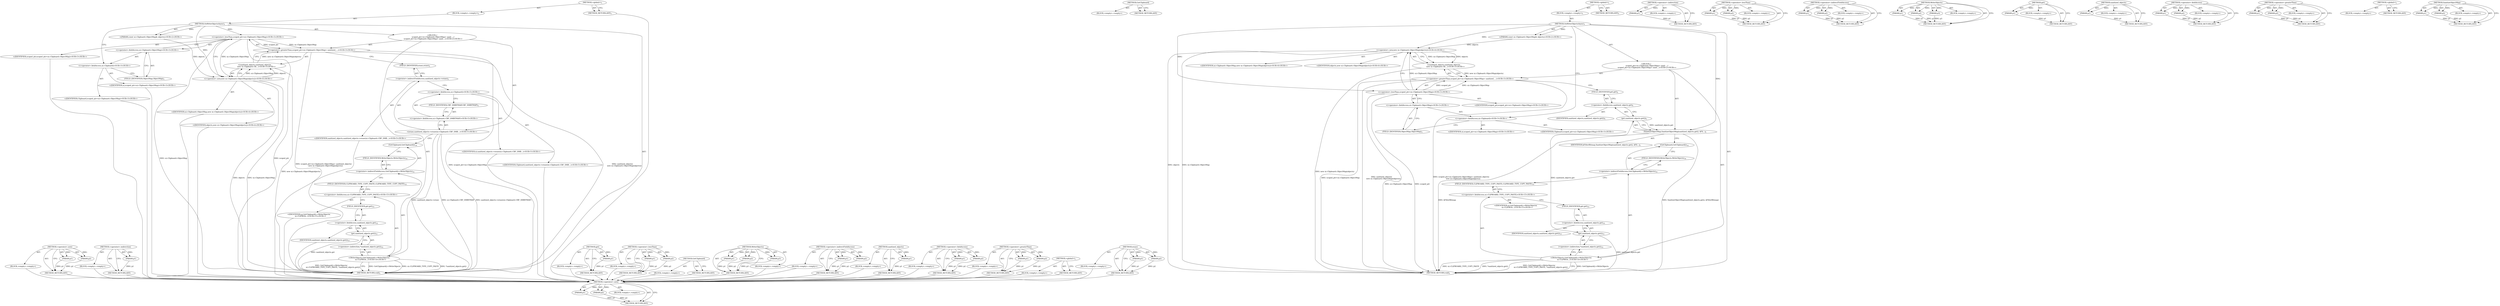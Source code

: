 digraph "SanitizeObjectMap" {
vulnerable_82 [label=<(METHOD,&lt;operator&gt;.new)>];
vulnerable_83 [label=<(PARAM,p1)>];
vulnerable_84 [label=<(PARAM,p2)>];
vulnerable_85 [label=<(BLOCK,&lt;empty&gt;,&lt;empty&gt;)>];
vulnerable_86 [label=<(METHOD_RETURN,ANY)>];
vulnerable_106 [label=<(METHOD,&lt;operator&gt;.indirection)>];
vulnerable_107 [label=<(PARAM,p1)>];
vulnerable_108 [label=<(BLOCK,&lt;empty&gt;,&lt;empty&gt;)>];
vulnerable_109 [label=<(METHOD_RETURN,ANY)>];
vulnerable_6 [label=<(METHOD,&lt;global&gt;)<SUB>1</SUB>>];
vulnerable_7 [label=<(BLOCK,&lt;empty&gt;,&lt;empty&gt;)<SUB>1</SUB>>];
vulnerable_8 [label=<(METHOD,OnWriteObjectsAsync)<SUB>1</SUB>>];
vulnerable_9 [label="<(PARAM,const ui::Clipboard::ObjectMap&amp; objects)<SUB>2</SUB>>"];
vulnerable_10 [label="<(BLOCK,{
   scoped_ptr&lt;ui::Clipboard::ObjectMap&gt; sanit...,{
   scoped_ptr&lt;ui::Clipboard::ObjectMap&gt; sanit...)<SUB>2</SUB>>"];
vulnerable_11 [label="<(&lt;operator&gt;.greaterThan,scoped_ptr&lt;ui::Clipboard::ObjectMap&gt; sanitized_...)<SUB>3</SUB>>"];
vulnerable_12 [label="<(&lt;operator&gt;.lessThan,scoped_ptr&lt;ui::Clipboard::ObjectMap)<SUB>3</SUB>>"];
vulnerable_13 [label="<(IDENTIFIER,scoped_ptr,scoped_ptr&lt;ui::Clipboard::ObjectMap)<SUB>3</SUB>>"];
vulnerable_14 [label="<(&lt;operator&gt;.fieldAccess,ui::Clipboard::ObjectMap)<SUB>3</SUB>>"];
vulnerable_15 [label="<(&lt;operator&gt;.fieldAccess,ui::Clipboard)<SUB>3</SUB>>"];
vulnerable_16 [label="<(IDENTIFIER,ui,scoped_ptr&lt;ui::Clipboard::ObjectMap)<SUB>3</SUB>>"];
vulnerable_17 [label="<(IDENTIFIER,Clipboard,scoped_ptr&lt;ui::Clipboard::ObjectMap)<SUB>3</SUB>>"];
vulnerable_18 [label=<(FIELD_IDENTIFIER,ObjectMap,ObjectMap)<SUB>3</SUB>>];
vulnerable_19 [label="<(sanitized_objects,sanitized_objects(
       new ui::Clipboard::Ob...)<SUB>3</SUB>>"];
vulnerable_20 [label="<(&lt;operator&gt;.new,new ui::Clipboard::ObjectMap(objects))<SUB>4</SUB>>"];
vulnerable_21 [label="<(IDENTIFIER,ui::Clipboard::ObjectMap,new ui::Clipboard::ObjectMap(objects))<SUB>4</SUB>>"];
vulnerable_22 [label="<(IDENTIFIER,objects,new ui::Clipboard::ObjectMap(objects))<SUB>4</SUB>>"];
vulnerable_23 [label="<(erase,sanitized_objects-&gt;erase(ui::Clipboard::CBF_SMB...)<SUB>5</SUB>>"];
vulnerable_24 [label=<(&lt;operator&gt;.indirectFieldAccess,sanitized_objects-&gt;erase)<SUB>5</SUB>>];
vulnerable_25 [label="<(IDENTIFIER,sanitized_objects,sanitized_objects-&gt;erase(ui::Clipboard::CBF_SMB...)<SUB>5</SUB>>"];
vulnerable_26 [label=<(FIELD_IDENTIFIER,erase,erase)<SUB>5</SUB>>];
vulnerable_27 [label="<(&lt;operator&gt;.fieldAccess,ui::Clipboard::CBF_SMBITMAP)<SUB>5</SUB>>"];
vulnerable_28 [label="<(&lt;operator&gt;.fieldAccess,ui::Clipboard)<SUB>5</SUB>>"];
vulnerable_29 [label="<(IDENTIFIER,ui,sanitized_objects-&gt;erase(ui::Clipboard::CBF_SMB...)<SUB>5</SUB>>"];
vulnerable_30 [label="<(IDENTIFIER,Clipboard,sanitized_objects-&gt;erase(ui::Clipboard::CBF_SMB...)<SUB>5</SUB>>"];
vulnerable_31 [label=<(FIELD_IDENTIFIER,CBF_SMBITMAP,CBF_SMBITMAP)<SUB>5</SUB>>];
vulnerable_32 [label="<(WriteObjects,GetClipboard()-&gt;WriteObjects(
      ui::CLIPBOA...)<SUB>14</SUB>>"];
vulnerable_33 [label=<(&lt;operator&gt;.indirectFieldAccess,GetClipboard()-&gt;WriteObjects)<SUB>14</SUB>>];
vulnerable_34 [label=<(GetClipboard,GetClipboard())<SUB>14</SUB>>];
vulnerable_35 [label=<(FIELD_IDENTIFIER,WriteObjects,WriteObjects)<SUB>14</SUB>>];
vulnerable_36 [label="<(&lt;operator&gt;.fieldAccess,ui::CLIPBOARD_TYPE_COPY_PASTE)<SUB>15</SUB>>"];
vulnerable_37 [label="<(IDENTIFIER,ui,GetClipboard()-&gt;WriteObjects(
      ui::CLIPBOA...)<SUB>15</SUB>>"];
vulnerable_38 [label=<(FIELD_IDENTIFIER,CLIPBOARD_TYPE_COPY_PASTE,CLIPBOARD_TYPE_COPY_PASTE)<SUB>15</SUB>>];
vulnerable_39 [label=<(&lt;operator&gt;.indirection,*sanitized_objects.get())<SUB>15</SUB>>];
vulnerable_40 [label=<(get,sanitized_objects.get())<SUB>15</SUB>>];
vulnerable_41 [label=<(&lt;operator&gt;.fieldAccess,sanitized_objects.get)<SUB>15</SUB>>];
vulnerable_42 [label=<(IDENTIFIER,sanitized_objects,sanitized_objects.get())<SUB>15</SUB>>];
vulnerable_43 [label=<(FIELD_IDENTIFIER,get,get)<SUB>15</SUB>>];
vulnerable_44 [label=<(METHOD_RETURN,void)<SUB>1</SUB>>];
vulnerable_46 [label=<(METHOD_RETURN,ANY)<SUB>1</SUB>>];
vulnerable_110 [label=<(METHOD,get)>];
vulnerable_111 [label=<(PARAM,p1)>];
vulnerable_112 [label=<(BLOCK,&lt;empty&gt;,&lt;empty&gt;)>];
vulnerable_113 [label=<(METHOD_RETURN,ANY)>];
vulnerable_68 [label=<(METHOD,&lt;operator&gt;.lessThan)>];
vulnerable_69 [label=<(PARAM,p1)>];
vulnerable_70 [label=<(PARAM,p2)>];
vulnerable_71 [label=<(BLOCK,&lt;empty&gt;,&lt;empty&gt;)>];
vulnerable_72 [label=<(METHOD_RETURN,ANY)>];
vulnerable_103 [label=<(METHOD,GetClipboard)>];
vulnerable_104 [label=<(BLOCK,&lt;empty&gt;,&lt;empty&gt;)>];
vulnerable_105 [label=<(METHOD_RETURN,ANY)>];
vulnerable_97 [label=<(METHOD,WriteObjects)>];
vulnerable_98 [label=<(PARAM,p1)>];
vulnerable_99 [label=<(PARAM,p2)>];
vulnerable_100 [label=<(PARAM,p3)>];
vulnerable_101 [label=<(BLOCK,&lt;empty&gt;,&lt;empty&gt;)>];
vulnerable_102 [label=<(METHOD_RETURN,ANY)>];
vulnerable_92 [label=<(METHOD,&lt;operator&gt;.indirectFieldAccess)>];
vulnerable_93 [label=<(PARAM,p1)>];
vulnerable_94 [label=<(PARAM,p2)>];
vulnerable_95 [label=<(BLOCK,&lt;empty&gt;,&lt;empty&gt;)>];
vulnerable_96 [label=<(METHOD_RETURN,ANY)>];
vulnerable_78 [label=<(METHOD,sanitized_objects)>];
vulnerable_79 [label=<(PARAM,p1)>];
vulnerable_80 [label=<(BLOCK,&lt;empty&gt;,&lt;empty&gt;)>];
vulnerable_81 [label=<(METHOD_RETURN,ANY)>];
vulnerable_73 [label=<(METHOD,&lt;operator&gt;.fieldAccess)>];
vulnerable_74 [label=<(PARAM,p1)>];
vulnerable_75 [label=<(PARAM,p2)>];
vulnerable_76 [label=<(BLOCK,&lt;empty&gt;,&lt;empty&gt;)>];
vulnerable_77 [label=<(METHOD_RETURN,ANY)>];
vulnerable_63 [label=<(METHOD,&lt;operator&gt;.greaterThan)>];
vulnerable_64 [label=<(PARAM,p1)>];
vulnerable_65 [label=<(PARAM,p2)>];
vulnerable_66 [label=<(BLOCK,&lt;empty&gt;,&lt;empty&gt;)>];
vulnerable_67 [label=<(METHOD_RETURN,ANY)>];
vulnerable_57 [label=<(METHOD,&lt;global&gt;)<SUB>1</SUB>>];
vulnerable_58 [label=<(BLOCK,&lt;empty&gt;,&lt;empty&gt;)>];
vulnerable_59 [label=<(METHOD_RETURN,ANY)>];
vulnerable_87 [label=<(METHOD,erase)>];
vulnerable_88 [label=<(PARAM,p1)>];
vulnerable_89 [label=<(PARAM,p2)>];
vulnerable_90 [label=<(BLOCK,&lt;empty&gt;,&lt;empty&gt;)>];
vulnerable_91 [label=<(METHOD_RETURN,ANY)>];
fixed_79 [label=<(METHOD,&lt;operator&gt;.new)>];
fixed_80 [label=<(PARAM,p1)>];
fixed_81 [label=<(PARAM,p2)>];
fixed_82 [label=<(BLOCK,&lt;empty&gt;,&lt;empty&gt;)>];
fixed_83 [label=<(METHOD_RETURN,ANY)>];
fixed_104 [label=<(METHOD,GetClipboard)>];
fixed_105 [label=<(BLOCK,&lt;empty&gt;,&lt;empty&gt;)>];
fixed_106 [label=<(METHOD_RETURN,ANY)>];
fixed_6 [label=<(METHOD,&lt;global&gt;)<SUB>1</SUB>>];
fixed_7 [label=<(BLOCK,&lt;empty&gt;,&lt;empty&gt;)<SUB>1</SUB>>];
fixed_8 [label=<(METHOD,OnWriteObjectsAsync)<SUB>1</SUB>>];
fixed_9 [label="<(PARAM,const ui::Clipboard::ObjectMap&amp; objects)<SUB>2</SUB>>"];
fixed_10 [label="<(BLOCK,{
   scoped_ptr&lt;ui::Clipboard::ObjectMap&gt; sanit...,{
   scoped_ptr&lt;ui::Clipboard::ObjectMap&gt; sanit...)<SUB>2</SUB>>"];
fixed_11 [label="<(&lt;operator&gt;.greaterThan,scoped_ptr&lt;ui::Clipboard::ObjectMap&gt; sanitized_...)<SUB>3</SUB>>"];
fixed_12 [label="<(&lt;operator&gt;.lessThan,scoped_ptr&lt;ui::Clipboard::ObjectMap)<SUB>3</SUB>>"];
fixed_13 [label="<(IDENTIFIER,scoped_ptr,scoped_ptr&lt;ui::Clipboard::ObjectMap)<SUB>3</SUB>>"];
fixed_14 [label="<(&lt;operator&gt;.fieldAccess,ui::Clipboard::ObjectMap)<SUB>3</SUB>>"];
fixed_15 [label="<(&lt;operator&gt;.fieldAccess,ui::Clipboard)<SUB>3</SUB>>"];
fixed_16 [label="<(IDENTIFIER,ui,scoped_ptr&lt;ui::Clipboard::ObjectMap)<SUB>3</SUB>>"];
fixed_17 [label="<(IDENTIFIER,Clipboard,scoped_ptr&lt;ui::Clipboard::ObjectMap)<SUB>3</SUB>>"];
fixed_18 [label=<(FIELD_IDENTIFIER,ObjectMap,ObjectMap)<SUB>3</SUB>>];
fixed_19 [label="<(sanitized_objects,sanitized_objects(
       new ui::Clipboard::Ob...)<SUB>3</SUB>>"];
fixed_20 [label="<(&lt;operator&gt;.new,new ui::Clipboard::ObjectMap(objects))<SUB>4</SUB>>"];
fixed_21 [label="<(IDENTIFIER,ui::Clipboard::ObjectMap,new ui::Clipboard::ObjectMap(objects))<SUB>4</SUB>>"];
fixed_22 [label="<(IDENTIFIER,objects,new ui::Clipboard::ObjectMap(objects))<SUB>4</SUB>>"];
fixed_23 [label=<(SanitizeObjectMap,SanitizeObjectMap(sanitized_objects.get(), kFil...)<SUB>5</SUB>>];
fixed_24 [label=<(get,sanitized_objects.get())<SUB>5</SUB>>];
fixed_25 [label=<(&lt;operator&gt;.fieldAccess,sanitized_objects.get)<SUB>5</SUB>>];
fixed_26 [label=<(IDENTIFIER,sanitized_objects,sanitized_objects.get())<SUB>5</SUB>>];
fixed_27 [label=<(FIELD_IDENTIFIER,get,get)<SUB>5</SUB>>];
fixed_28 [label=<(IDENTIFIER,kFilterBitmap,SanitizeObjectMap(sanitized_objects.get(), kFil...)<SUB>5</SUB>>];
fixed_29 [label="<(WriteObjects,GetClipboard()-&gt;WriteObjects(
      ui::CLIPBOA...)<SUB>14</SUB>>"];
fixed_30 [label=<(&lt;operator&gt;.indirectFieldAccess,GetClipboard()-&gt;WriteObjects)<SUB>14</SUB>>];
fixed_31 [label=<(GetClipboard,GetClipboard())<SUB>14</SUB>>];
fixed_32 [label=<(FIELD_IDENTIFIER,WriteObjects,WriteObjects)<SUB>14</SUB>>];
fixed_33 [label="<(&lt;operator&gt;.fieldAccess,ui::CLIPBOARD_TYPE_COPY_PASTE)<SUB>15</SUB>>"];
fixed_34 [label="<(IDENTIFIER,ui,GetClipboard()-&gt;WriteObjects(
      ui::CLIPBOA...)<SUB>15</SUB>>"];
fixed_35 [label=<(FIELD_IDENTIFIER,CLIPBOARD_TYPE_COPY_PASTE,CLIPBOARD_TYPE_COPY_PASTE)<SUB>15</SUB>>];
fixed_36 [label=<(&lt;operator&gt;.indirection,*sanitized_objects.get())<SUB>15</SUB>>];
fixed_37 [label=<(get,sanitized_objects.get())<SUB>15</SUB>>];
fixed_38 [label=<(&lt;operator&gt;.fieldAccess,sanitized_objects.get)<SUB>15</SUB>>];
fixed_39 [label=<(IDENTIFIER,sanitized_objects,sanitized_objects.get())<SUB>15</SUB>>];
fixed_40 [label=<(FIELD_IDENTIFIER,get,get)<SUB>15</SUB>>];
fixed_41 [label=<(METHOD_RETURN,void)<SUB>1</SUB>>];
fixed_43 [label=<(METHOD_RETURN,ANY)<SUB>1</SUB>>];
fixed_107 [label=<(METHOD,&lt;operator&gt;.indirection)>];
fixed_108 [label=<(PARAM,p1)>];
fixed_109 [label=<(BLOCK,&lt;empty&gt;,&lt;empty&gt;)>];
fixed_110 [label=<(METHOD_RETURN,ANY)>];
fixed_65 [label=<(METHOD,&lt;operator&gt;.lessThan)>];
fixed_66 [label=<(PARAM,p1)>];
fixed_67 [label=<(PARAM,p2)>];
fixed_68 [label=<(BLOCK,&lt;empty&gt;,&lt;empty&gt;)>];
fixed_69 [label=<(METHOD_RETURN,ANY)>];
fixed_99 [label=<(METHOD,&lt;operator&gt;.indirectFieldAccess)>];
fixed_100 [label=<(PARAM,p1)>];
fixed_101 [label=<(PARAM,p2)>];
fixed_102 [label=<(BLOCK,&lt;empty&gt;,&lt;empty&gt;)>];
fixed_103 [label=<(METHOD_RETURN,ANY)>];
fixed_93 [label=<(METHOD,WriteObjects)>];
fixed_94 [label=<(PARAM,p1)>];
fixed_95 [label=<(PARAM,p2)>];
fixed_96 [label=<(PARAM,p3)>];
fixed_97 [label=<(BLOCK,&lt;empty&gt;,&lt;empty&gt;)>];
fixed_98 [label=<(METHOD_RETURN,ANY)>];
fixed_89 [label=<(METHOD,get)>];
fixed_90 [label=<(PARAM,p1)>];
fixed_91 [label=<(BLOCK,&lt;empty&gt;,&lt;empty&gt;)>];
fixed_92 [label=<(METHOD_RETURN,ANY)>];
fixed_75 [label=<(METHOD,sanitized_objects)>];
fixed_76 [label=<(PARAM,p1)>];
fixed_77 [label=<(BLOCK,&lt;empty&gt;,&lt;empty&gt;)>];
fixed_78 [label=<(METHOD_RETURN,ANY)>];
fixed_70 [label=<(METHOD,&lt;operator&gt;.fieldAccess)>];
fixed_71 [label=<(PARAM,p1)>];
fixed_72 [label=<(PARAM,p2)>];
fixed_73 [label=<(BLOCK,&lt;empty&gt;,&lt;empty&gt;)>];
fixed_74 [label=<(METHOD_RETURN,ANY)>];
fixed_60 [label=<(METHOD,&lt;operator&gt;.greaterThan)>];
fixed_61 [label=<(PARAM,p1)>];
fixed_62 [label=<(PARAM,p2)>];
fixed_63 [label=<(BLOCK,&lt;empty&gt;,&lt;empty&gt;)>];
fixed_64 [label=<(METHOD_RETURN,ANY)>];
fixed_54 [label=<(METHOD,&lt;global&gt;)<SUB>1</SUB>>];
fixed_55 [label=<(BLOCK,&lt;empty&gt;,&lt;empty&gt;)>];
fixed_56 [label=<(METHOD_RETURN,ANY)>];
fixed_84 [label=<(METHOD,SanitizeObjectMap)>];
fixed_85 [label=<(PARAM,p1)>];
fixed_86 [label=<(PARAM,p2)>];
fixed_87 [label=<(BLOCK,&lt;empty&gt;,&lt;empty&gt;)>];
fixed_88 [label=<(METHOD_RETURN,ANY)>];
vulnerable_82 -> vulnerable_83  [key=0, label="AST: "];
vulnerable_82 -> vulnerable_83  [key=1, label="DDG: "];
vulnerable_82 -> vulnerable_85  [key=0, label="AST: "];
vulnerable_82 -> vulnerable_84  [key=0, label="AST: "];
vulnerable_82 -> vulnerable_84  [key=1, label="DDG: "];
vulnerable_82 -> vulnerable_86  [key=0, label="AST: "];
vulnerable_82 -> vulnerable_86  [key=1, label="CFG: "];
vulnerable_83 -> vulnerable_86  [key=0, label="DDG: p1"];
vulnerable_84 -> vulnerable_86  [key=0, label="DDG: p2"];
vulnerable_85 -> fixed_79  [key=0];
vulnerable_86 -> fixed_79  [key=0];
vulnerable_106 -> vulnerable_107  [key=0, label="AST: "];
vulnerable_106 -> vulnerable_107  [key=1, label="DDG: "];
vulnerable_106 -> vulnerable_108  [key=0, label="AST: "];
vulnerable_106 -> vulnerable_109  [key=0, label="AST: "];
vulnerable_106 -> vulnerable_109  [key=1, label="CFG: "];
vulnerable_107 -> vulnerable_109  [key=0, label="DDG: p1"];
vulnerable_108 -> fixed_79  [key=0];
vulnerable_109 -> fixed_79  [key=0];
vulnerable_6 -> vulnerable_7  [key=0, label="AST: "];
vulnerable_6 -> vulnerable_46  [key=0, label="AST: "];
vulnerable_6 -> vulnerable_46  [key=1, label="CFG: "];
vulnerable_7 -> vulnerable_8  [key=0, label="AST: "];
vulnerable_8 -> vulnerable_9  [key=0, label="AST: "];
vulnerable_8 -> vulnerable_9  [key=1, label="DDG: "];
vulnerable_8 -> vulnerable_10  [key=0, label="AST: "];
vulnerable_8 -> vulnerable_44  [key=0, label="AST: "];
vulnerable_8 -> vulnerable_15  [key=0, label="CFG: "];
vulnerable_8 -> vulnerable_12  [key=0, label="DDG: "];
vulnerable_8 -> vulnerable_20  [key=0, label="DDG: "];
vulnerable_9 -> vulnerable_20  [key=0, label="DDG: objects"];
vulnerable_10 -> vulnerable_11  [key=0, label="AST: "];
vulnerable_10 -> vulnerable_23  [key=0, label="AST: "];
vulnerable_10 -> vulnerable_32  [key=0, label="AST: "];
vulnerable_11 -> vulnerable_12  [key=0, label="AST: "];
vulnerable_11 -> vulnerable_19  [key=0, label="AST: "];
vulnerable_11 -> vulnerable_26  [key=0, label="CFG: "];
vulnerable_11 -> vulnerable_44  [key=0, label="DDG: scoped_ptr&lt;ui::Clipboard::ObjectMap"];
vulnerable_11 -> vulnerable_44  [key=1, label="DDG: sanitized_objects(
       new ui::Clipboard::ObjectMap(objects))"];
vulnerable_11 -> vulnerable_44  [key=2, label="DDG: scoped_ptr&lt;ui::Clipboard::ObjectMap&gt; sanitized_objects(
       new ui::Clipboard::ObjectMap(objects))"];
vulnerable_12 -> vulnerable_13  [key=0, label="AST: "];
vulnerable_12 -> vulnerable_14  [key=0, label="AST: "];
vulnerable_12 -> vulnerable_20  [key=0, label="CFG: "];
vulnerable_12 -> vulnerable_20  [key=1, label="DDG: ui::Clipboard::ObjectMap"];
vulnerable_12 -> vulnerable_44  [key=0, label="DDG: ui::Clipboard::ObjectMap"];
vulnerable_12 -> vulnerable_44  [key=1, label="DDG: scoped_ptr"];
vulnerable_12 -> vulnerable_11  [key=0, label="DDG: scoped_ptr"];
vulnerable_12 -> vulnerable_11  [key=1, label="DDG: ui::Clipboard::ObjectMap"];
vulnerable_13 -> fixed_79  [key=0];
vulnerable_14 -> vulnerable_15  [key=0, label="AST: "];
vulnerable_14 -> vulnerable_18  [key=0, label="AST: "];
vulnerable_14 -> vulnerable_12  [key=0, label="CFG: "];
vulnerable_15 -> vulnerable_16  [key=0, label="AST: "];
vulnerable_15 -> vulnerable_17  [key=0, label="AST: "];
vulnerable_15 -> vulnerable_18  [key=0, label="CFG: "];
vulnerable_16 -> fixed_79  [key=0];
vulnerable_17 -> fixed_79  [key=0];
vulnerable_18 -> vulnerable_14  [key=0, label="CFG: "];
vulnerable_19 -> vulnerable_20  [key=0, label="AST: "];
vulnerable_19 -> vulnerable_11  [key=0, label="CFG: "];
vulnerable_19 -> vulnerable_11  [key=1, label="DDG: new ui::Clipboard::ObjectMap(objects)"];
vulnerable_19 -> vulnerable_44  [key=0, label="DDG: new ui::Clipboard::ObjectMap(objects)"];
vulnerable_20 -> vulnerable_21  [key=0, label="AST: "];
vulnerable_20 -> vulnerable_22  [key=0, label="AST: "];
vulnerable_20 -> vulnerable_19  [key=0, label="CFG: "];
vulnerable_20 -> vulnerable_19  [key=1, label="DDG: ui::Clipboard::ObjectMap"];
vulnerable_20 -> vulnerable_19  [key=2, label="DDG: objects"];
vulnerable_20 -> vulnerable_44  [key=0, label="DDG: objects"];
vulnerable_20 -> vulnerable_44  [key=1, label="DDG: ui::Clipboard::ObjectMap"];
vulnerable_21 -> fixed_79  [key=0];
vulnerable_22 -> fixed_79  [key=0];
vulnerable_23 -> vulnerable_24  [key=0, label="AST: "];
vulnerable_23 -> vulnerable_27  [key=0, label="AST: "];
vulnerable_23 -> vulnerable_34  [key=0, label="CFG: "];
vulnerable_23 -> vulnerable_44  [key=0, label="DDG: sanitized_objects-&gt;erase"];
vulnerable_23 -> vulnerable_44  [key=1, label="DDG: ui::Clipboard::CBF_SMBITMAP"];
vulnerable_23 -> vulnerable_44  [key=2, label="DDG: sanitized_objects-&gt;erase(ui::Clipboard::CBF_SMBITMAP)"];
vulnerable_24 -> vulnerable_25  [key=0, label="AST: "];
vulnerable_24 -> vulnerable_26  [key=0, label="AST: "];
vulnerable_24 -> vulnerable_28  [key=0, label="CFG: "];
vulnerable_25 -> fixed_79  [key=0];
vulnerable_26 -> vulnerable_24  [key=0, label="CFG: "];
vulnerable_27 -> vulnerable_28  [key=0, label="AST: "];
vulnerable_27 -> vulnerable_31  [key=0, label="AST: "];
vulnerable_27 -> vulnerable_23  [key=0, label="CFG: "];
vulnerable_28 -> vulnerable_29  [key=0, label="AST: "];
vulnerable_28 -> vulnerable_30  [key=0, label="AST: "];
vulnerable_28 -> vulnerable_31  [key=0, label="CFG: "];
vulnerable_29 -> fixed_79  [key=0];
vulnerable_30 -> fixed_79  [key=0];
vulnerable_31 -> vulnerable_27  [key=0, label="CFG: "];
vulnerable_32 -> vulnerable_33  [key=0, label="AST: "];
vulnerable_32 -> vulnerable_36  [key=0, label="AST: "];
vulnerable_32 -> vulnerable_39  [key=0, label="AST: "];
vulnerable_32 -> vulnerable_44  [key=0, label="CFG: "];
vulnerable_32 -> vulnerable_44  [key=1, label="DDG: GetClipboard()-&gt;WriteObjects"];
vulnerable_32 -> vulnerable_44  [key=2, label="DDG: ui::CLIPBOARD_TYPE_COPY_PASTE"];
vulnerable_32 -> vulnerable_44  [key=3, label="DDG: *sanitized_objects.get()"];
vulnerable_32 -> vulnerable_44  [key=4, label="DDG: GetClipboard()-&gt;WriteObjects(
      ui::CLIPBOARD_TYPE_COPY_PASTE, *sanitized_objects.get())"];
vulnerable_33 -> vulnerable_34  [key=0, label="AST: "];
vulnerable_33 -> vulnerable_35  [key=0, label="AST: "];
vulnerable_33 -> vulnerable_38  [key=0, label="CFG: "];
vulnerable_34 -> vulnerable_35  [key=0, label="CFG: "];
vulnerable_35 -> vulnerable_33  [key=0, label="CFG: "];
vulnerable_36 -> vulnerable_37  [key=0, label="AST: "];
vulnerable_36 -> vulnerable_38  [key=0, label="AST: "];
vulnerable_36 -> vulnerable_43  [key=0, label="CFG: "];
vulnerable_37 -> fixed_79  [key=0];
vulnerable_38 -> vulnerable_36  [key=0, label="CFG: "];
vulnerable_39 -> vulnerable_40  [key=0, label="AST: "];
vulnerable_39 -> vulnerable_32  [key=0, label="CFG: "];
vulnerable_40 -> vulnerable_41  [key=0, label="AST: "];
vulnerable_40 -> vulnerable_39  [key=0, label="CFG: "];
vulnerable_40 -> vulnerable_44  [key=0, label="DDG: sanitized_objects.get"];
vulnerable_41 -> vulnerable_42  [key=0, label="AST: "];
vulnerable_41 -> vulnerable_43  [key=0, label="AST: "];
vulnerable_41 -> vulnerable_40  [key=0, label="CFG: "];
vulnerable_42 -> fixed_79  [key=0];
vulnerable_43 -> vulnerable_41  [key=0, label="CFG: "];
vulnerable_44 -> fixed_79  [key=0];
vulnerable_46 -> fixed_79  [key=0];
vulnerable_110 -> vulnerable_111  [key=0, label="AST: "];
vulnerable_110 -> vulnerable_111  [key=1, label="DDG: "];
vulnerable_110 -> vulnerable_112  [key=0, label="AST: "];
vulnerable_110 -> vulnerable_113  [key=0, label="AST: "];
vulnerable_110 -> vulnerable_113  [key=1, label="CFG: "];
vulnerable_111 -> vulnerable_113  [key=0, label="DDG: p1"];
vulnerable_112 -> fixed_79  [key=0];
vulnerable_113 -> fixed_79  [key=0];
vulnerable_68 -> vulnerable_69  [key=0, label="AST: "];
vulnerable_68 -> vulnerable_69  [key=1, label="DDG: "];
vulnerable_68 -> vulnerable_71  [key=0, label="AST: "];
vulnerable_68 -> vulnerable_70  [key=0, label="AST: "];
vulnerable_68 -> vulnerable_70  [key=1, label="DDG: "];
vulnerable_68 -> vulnerable_72  [key=0, label="AST: "];
vulnerable_68 -> vulnerable_72  [key=1, label="CFG: "];
vulnerable_69 -> vulnerable_72  [key=0, label="DDG: p1"];
vulnerable_70 -> vulnerable_72  [key=0, label="DDG: p2"];
vulnerable_71 -> fixed_79  [key=0];
vulnerable_72 -> fixed_79  [key=0];
vulnerable_103 -> vulnerable_104  [key=0, label="AST: "];
vulnerable_103 -> vulnerable_105  [key=0, label="AST: "];
vulnerable_103 -> vulnerable_105  [key=1, label="CFG: "];
vulnerable_104 -> fixed_79  [key=0];
vulnerable_105 -> fixed_79  [key=0];
vulnerable_97 -> vulnerable_98  [key=0, label="AST: "];
vulnerable_97 -> vulnerable_98  [key=1, label="DDG: "];
vulnerable_97 -> vulnerable_101  [key=0, label="AST: "];
vulnerable_97 -> vulnerable_99  [key=0, label="AST: "];
vulnerable_97 -> vulnerable_99  [key=1, label="DDG: "];
vulnerable_97 -> vulnerable_102  [key=0, label="AST: "];
vulnerable_97 -> vulnerable_102  [key=1, label="CFG: "];
vulnerable_97 -> vulnerable_100  [key=0, label="AST: "];
vulnerable_97 -> vulnerable_100  [key=1, label="DDG: "];
vulnerable_98 -> vulnerable_102  [key=0, label="DDG: p1"];
vulnerable_99 -> vulnerable_102  [key=0, label="DDG: p2"];
vulnerable_100 -> vulnerable_102  [key=0, label="DDG: p3"];
vulnerable_101 -> fixed_79  [key=0];
vulnerable_102 -> fixed_79  [key=0];
vulnerable_92 -> vulnerable_93  [key=0, label="AST: "];
vulnerable_92 -> vulnerable_93  [key=1, label="DDG: "];
vulnerable_92 -> vulnerable_95  [key=0, label="AST: "];
vulnerable_92 -> vulnerable_94  [key=0, label="AST: "];
vulnerable_92 -> vulnerable_94  [key=1, label="DDG: "];
vulnerable_92 -> vulnerable_96  [key=0, label="AST: "];
vulnerable_92 -> vulnerable_96  [key=1, label="CFG: "];
vulnerable_93 -> vulnerable_96  [key=0, label="DDG: p1"];
vulnerable_94 -> vulnerable_96  [key=0, label="DDG: p2"];
vulnerable_95 -> fixed_79  [key=0];
vulnerable_96 -> fixed_79  [key=0];
vulnerable_78 -> vulnerable_79  [key=0, label="AST: "];
vulnerable_78 -> vulnerable_79  [key=1, label="DDG: "];
vulnerable_78 -> vulnerable_80  [key=0, label="AST: "];
vulnerable_78 -> vulnerable_81  [key=0, label="AST: "];
vulnerable_78 -> vulnerable_81  [key=1, label="CFG: "];
vulnerable_79 -> vulnerable_81  [key=0, label="DDG: p1"];
vulnerable_80 -> fixed_79  [key=0];
vulnerable_81 -> fixed_79  [key=0];
vulnerable_73 -> vulnerable_74  [key=0, label="AST: "];
vulnerable_73 -> vulnerable_74  [key=1, label="DDG: "];
vulnerable_73 -> vulnerable_76  [key=0, label="AST: "];
vulnerable_73 -> vulnerable_75  [key=0, label="AST: "];
vulnerable_73 -> vulnerable_75  [key=1, label="DDG: "];
vulnerable_73 -> vulnerable_77  [key=0, label="AST: "];
vulnerable_73 -> vulnerable_77  [key=1, label="CFG: "];
vulnerable_74 -> vulnerable_77  [key=0, label="DDG: p1"];
vulnerable_75 -> vulnerable_77  [key=0, label="DDG: p2"];
vulnerable_76 -> fixed_79  [key=0];
vulnerable_77 -> fixed_79  [key=0];
vulnerable_63 -> vulnerable_64  [key=0, label="AST: "];
vulnerable_63 -> vulnerable_64  [key=1, label="DDG: "];
vulnerable_63 -> vulnerable_66  [key=0, label="AST: "];
vulnerable_63 -> vulnerable_65  [key=0, label="AST: "];
vulnerable_63 -> vulnerable_65  [key=1, label="DDG: "];
vulnerable_63 -> vulnerable_67  [key=0, label="AST: "];
vulnerable_63 -> vulnerable_67  [key=1, label="CFG: "];
vulnerable_64 -> vulnerable_67  [key=0, label="DDG: p1"];
vulnerable_65 -> vulnerable_67  [key=0, label="DDG: p2"];
vulnerable_66 -> fixed_79  [key=0];
vulnerable_67 -> fixed_79  [key=0];
vulnerable_57 -> vulnerable_58  [key=0, label="AST: "];
vulnerable_57 -> vulnerable_59  [key=0, label="AST: "];
vulnerable_57 -> vulnerable_59  [key=1, label="CFG: "];
vulnerable_58 -> fixed_79  [key=0];
vulnerable_59 -> fixed_79  [key=0];
vulnerable_87 -> vulnerable_88  [key=0, label="AST: "];
vulnerable_87 -> vulnerable_88  [key=1, label="DDG: "];
vulnerable_87 -> vulnerable_90  [key=0, label="AST: "];
vulnerable_87 -> vulnerable_89  [key=0, label="AST: "];
vulnerable_87 -> vulnerable_89  [key=1, label="DDG: "];
vulnerable_87 -> vulnerable_91  [key=0, label="AST: "];
vulnerable_87 -> vulnerable_91  [key=1, label="CFG: "];
vulnerable_88 -> vulnerable_91  [key=0, label="DDG: p1"];
vulnerable_89 -> vulnerable_91  [key=0, label="DDG: p2"];
vulnerable_90 -> fixed_79  [key=0];
vulnerable_91 -> fixed_79  [key=0];
fixed_79 -> fixed_80  [key=0, label="AST: "];
fixed_79 -> fixed_80  [key=1, label="DDG: "];
fixed_79 -> fixed_82  [key=0, label="AST: "];
fixed_79 -> fixed_81  [key=0, label="AST: "];
fixed_79 -> fixed_81  [key=1, label="DDG: "];
fixed_79 -> fixed_83  [key=0, label="AST: "];
fixed_79 -> fixed_83  [key=1, label="CFG: "];
fixed_80 -> fixed_83  [key=0, label="DDG: p1"];
fixed_81 -> fixed_83  [key=0, label="DDG: p2"];
fixed_104 -> fixed_105  [key=0, label="AST: "];
fixed_104 -> fixed_106  [key=0, label="AST: "];
fixed_104 -> fixed_106  [key=1, label="CFG: "];
fixed_6 -> fixed_7  [key=0, label="AST: "];
fixed_6 -> fixed_43  [key=0, label="AST: "];
fixed_6 -> fixed_43  [key=1, label="CFG: "];
fixed_7 -> fixed_8  [key=0, label="AST: "];
fixed_8 -> fixed_9  [key=0, label="AST: "];
fixed_8 -> fixed_9  [key=1, label="DDG: "];
fixed_8 -> fixed_10  [key=0, label="AST: "];
fixed_8 -> fixed_41  [key=0, label="AST: "];
fixed_8 -> fixed_15  [key=0, label="CFG: "];
fixed_8 -> fixed_23  [key=0, label="DDG: "];
fixed_8 -> fixed_12  [key=0, label="DDG: "];
fixed_8 -> fixed_20  [key=0, label="DDG: "];
fixed_9 -> fixed_20  [key=0, label="DDG: objects"];
fixed_10 -> fixed_11  [key=0, label="AST: "];
fixed_10 -> fixed_23  [key=0, label="AST: "];
fixed_10 -> fixed_29  [key=0, label="AST: "];
fixed_11 -> fixed_12  [key=0, label="AST: "];
fixed_11 -> fixed_19  [key=0, label="AST: "];
fixed_11 -> fixed_27  [key=0, label="CFG: "];
fixed_11 -> fixed_41  [key=0, label="DDG: scoped_ptr&lt;ui::Clipboard::ObjectMap"];
fixed_11 -> fixed_41  [key=1, label="DDG: sanitized_objects(
       new ui::Clipboard::ObjectMap(objects))"];
fixed_11 -> fixed_41  [key=2, label="DDG: scoped_ptr&lt;ui::Clipboard::ObjectMap&gt; sanitized_objects(
       new ui::Clipboard::ObjectMap(objects))"];
fixed_12 -> fixed_13  [key=0, label="AST: "];
fixed_12 -> fixed_14  [key=0, label="AST: "];
fixed_12 -> fixed_20  [key=0, label="CFG: "];
fixed_12 -> fixed_20  [key=1, label="DDG: ui::Clipboard::ObjectMap"];
fixed_12 -> fixed_41  [key=0, label="DDG: ui::Clipboard::ObjectMap"];
fixed_12 -> fixed_41  [key=1, label="DDG: scoped_ptr"];
fixed_12 -> fixed_11  [key=0, label="DDG: scoped_ptr"];
fixed_12 -> fixed_11  [key=1, label="DDG: ui::Clipboard::ObjectMap"];
fixed_14 -> fixed_15  [key=0, label="AST: "];
fixed_14 -> fixed_18  [key=0, label="AST: "];
fixed_14 -> fixed_12  [key=0, label="CFG: "];
fixed_15 -> fixed_16  [key=0, label="AST: "];
fixed_15 -> fixed_17  [key=0, label="AST: "];
fixed_15 -> fixed_18  [key=0, label="CFG: "];
fixed_18 -> fixed_14  [key=0, label="CFG: "];
fixed_19 -> fixed_20  [key=0, label="AST: "];
fixed_19 -> fixed_11  [key=0, label="CFG: "];
fixed_19 -> fixed_11  [key=1, label="DDG: new ui::Clipboard::ObjectMap(objects)"];
fixed_19 -> fixed_41  [key=0, label="DDG: new ui::Clipboard::ObjectMap(objects)"];
fixed_20 -> fixed_21  [key=0, label="AST: "];
fixed_20 -> fixed_22  [key=0, label="AST: "];
fixed_20 -> fixed_19  [key=0, label="CFG: "];
fixed_20 -> fixed_19  [key=1, label="DDG: ui::Clipboard::ObjectMap"];
fixed_20 -> fixed_19  [key=2, label="DDG: objects"];
fixed_20 -> fixed_41  [key=0, label="DDG: objects"];
fixed_20 -> fixed_41  [key=1, label="DDG: ui::Clipboard::ObjectMap"];
fixed_23 -> fixed_24  [key=0, label="AST: "];
fixed_23 -> fixed_28  [key=0, label="AST: "];
fixed_23 -> fixed_31  [key=0, label="CFG: "];
fixed_23 -> fixed_41  [key=0, label="DDG: SanitizeObjectMap(sanitized_objects.get(), kFilterBitmap)"];
fixed_23 -> fixed_41  [key=1, label="DDG: kFilterBitmap"];
fixed_24 -> fixed_25  [key=0, label="AST: "];
fixed_24 -> fixed_23  [key=0, label="CFG: "];
fixed_24 -> fixed_23  [key=1, label="DDG: sanitized_objects.get"];
fixed_24 -> fixed_37  [key=0, label="DDG: sanitized_objects.get"];
fixed_25 -> fixed_26  [key=0, label="AST: "];
fixed_25 -> fixed_27  [key=0, label="AST: "];
fixed_25 -> fixed_24  [key=0, label="CFG: "];
fixed_27 -> fixed_25  [key=0, label="CFG: "];
fixed_29 -> fixed_30  [key=0, label="AST: "];
fixed_29 -> fixed_33  [key=0, label="AST: "];
fixed_29 -> fixed_36  [key=0, label="AST: "];
fixed_29 -> fixed_41  [key=0, label="CFG: "];
fixed_29 -> fixed_41  [key=1, label="DDG: GetClipboard()-&gt;WriteObjects"];
fixed_29 -> fixed_41  [key=2, label="DDG: ui::CLIPBOARD_TYPE_COPY_PASTE"];
fixed_29 -> fixed_41  [key=3, label="DDG: *sanitized_objects.get()"];
fixed_29 -> fixed_41  [key=4, label="DDG: GetClipboard()-&gt;WriteObjects(
      ui::CLIPBOARD_TYPE_COPY_PASTE, *sanitized_objects.get())"];
fixed_30 -> fixed_31  [key=0, label="AST: "];
fixed_30 -> fixed_32  [key=0, label="AST: "];
fixed_30 -> fixed_35  [key=0, label="CFG: "];
fixed_31 -> fixed_32  [key=0, label="CFG: "];
fixed_32 -> fixed_30  [key=0, label="CFG: "];
fixed_33 -> fixed_34  [key=0, label="AST: "];
fixed_33 -> fixed_35  [key=0, label="AST: "];
fixed_33 -> fixed_40  [key=0, label="CFG: "];
fixed_35 -> fixed_33  [key=0, label="CFG: "];
fixed_36 -> fixed_37  [key=0, label="AST: "];
fixed_36 -> fixed_29  [key=0, label="CFG: "];
fixed_37 -> fixed_38  [key=0, label="AST: "];
fixed_37 -> fixed_36  [key=0, label="CFG: "];
fixed_37 -> fixed_41  [key=0, label="DDG: sanitized_objects.get"];
fixed_38 -> fixed_39  [key=0, label="AST: "];
fixed_38 -> fixed_40  [key=0, label="AST: "];
fixed_38 -> fixed_37  [key=0, label="CFG: "];
fixed_40 -> fixed_38  [key=0, label="CFG: "];
fixed_107 -> fixed_108  [key=0, label="AST: "];
fixed_107 -> fixed_108  [key=1, label="DDG: "];
fixed_107 -> fixed_109  [key=0, label="AST: "];
fixed_107 -> fixed_110  [key=0, label="AST: "];
fixed_107 -> fixed_110  [key=1, label="CFG: "];
fixed_108 -> fixed_110  [key=0, label="DDG: p1"];
fixed_65 -> fixed_66  [key=0, label="AST: "];
fixed_65 -> fixed_66  [key=1, label="DDG: "];
fixed_65 -> fixed_68  [key=0, label="AST: "];
fixed_65 -> fixed_67  [key=0, label="AST: "];
fixed_65 -> fixed_67  [key=1, label="DDG: "];
fixed_65 -> fixed_69  [key=0, label="AST: "];
fixed_65 -> fixed_69  [key=1, label="CFG: "];
fixed_66 -> fixed_69  [key=0, label="DDG: p1"];
fixed_67 -> fixed_69  [key=0, label="DDG: p2"];
fixed_99 -> fixed_100  [key=0, label="AST: "];
fixed_99 -> fixed_100  [key=1, label="DDG: "];
fixed_99 -> fixed_102  [key=0, label="AST: "];
fixed_99 -> fixed_101  [key=0, label="AST: "];
fixed_99 -> fixed_101  [key=1, label="DDG: "];
fixed_99 -> fixed_103  [key=0, label="AST: "];
fixed_99 -> fixed_103  [key=1, label="CFG: "];
fixed_100 -> fixed_103  [key=0, label="DDG: p1"];
fixed_101 -> fixed_103  [key=0, label="DDG: p2"];
fixed_93 -> fixed_94  [key=0, label="AST: "];
fixed_93 -> fixed_94  [key=1, label="DDG: "];
fixed_93 -> fixed_97  [key=0, label="AST: "];
fixed_93 -> fixed_95  [key=0, label="AST: "];
fixed_93 -> fixed_95  [key=1, label="DDG: "];
fixed_93 -> fixed_98  [key=0, label="AST: "];
fixed_93 -> fixed_98  [key=1, label="CFG: "];
fixed_93 -> fixed_96  [key=0, label="AST: "];
fixed_93 -> fixed_96  [key=1, label="DDG: "];
fixed_94 -> fixed_98  [key=0, label="DDG: p1"];
fixed_95 -> fixed_98  [key=0, label="DDG: p2"];
fixed_96 -> fixed_98  [key=0, label="DDG: p3"];
fixed_89 -> fixed_90  [key=0, label="AST: "];
fixed_89 -> fixed_90  [key=1, label="DDG: "];
fixed_89 -> fixed_91  [key=0, label="AST: "];
fixed_89 -> fixed_92  [key=0, label="AST: "];
fixed_89 -> fixed_92  [key=1, label="CFG: "];
fixed_90 -> fixed_92  [key=0, label="DDG: p1"];
fixed_75 -> fixed_76  [key=0, label="AST: "];
fixed_75 -> fixed_76  [key=1, label="DDG: "];
fixed_75 -> fixed_77  [key=0, label="AST: "];
fixed_75 -> fixed_78  [key=0, label="AST: "];
fixed_75 -> fixed_78  [key=1, label="CFG: "];
fixed_76 -> fixed_78  [key=0, label="DDG: p1"];
fixed_70 -> fixed_71  [key=0, label="AST: "];
fixed_70 -> fixed_71  [key=1, label="DDG: "];
fixed_70 -> fixed_73  [key=0, label="AST: "];
fixed_70 -> fixed_72  [key=0, label="AST: "];
fixed_70 -> fixed_72  [key=1, label="DDG: "];
fixed_70 -> fixed_74  [key=0, label="AST: "];
fixed_70 -> fixed_74  [key=1, label="CFG: "];
fixed_71 -> fixed_74  [key=0, label="DDG: p1"];
fixed_72 -> fixed_74  [key=0, label="DDG: p2"];
fixed_60 -> fixed_61  [key=0, label="AST: "];
fixed_60 -> fixed_61  [key=1, label="DDG: "];
fixed_60 -> fixed_63  [key=0, label="AST: "];
fixed_60 -> fixed_62  [key=0, label="AST: "];
fixed_60 -> fixed_62  [key=1, label="DDG: "];
fixed_60 -> fixed_64  [key=0, label="AST: "];
fixed_60 -> fixed_64  [key=1, label="CFG: "];
fixed_61 -> fixed_64  [key=0, label="DDG: p1"];
fixed_62 -> fixed_64  [key=0, label="DDG: p2"];
fixed_54 -> fixed_55  [key=0, label="AST: "];
fixed_54 -> fixed_56  [key=0, label="AST: "];
fixed_54 -> fixed_56  [key=1, label="CFG: "];
fixed_84 -> fixed_85  [key=0, label="AST: "];
fixed_84 -> fixed_85  [key=1, label="DDG: "];
fixed_84 -> fixed_87  [key=0, label="AST: "];
fixed_84 -> fixed_86  [key=0, label="AST: "];
fixed_84 -> fixed_86  [key=1, label="DDG: "];
fixed_84 -> fixed_88  [key=0, label="AST: "];
fixed_84 -> fixed_88  [key=1, label="CFG: "];
fixed_85 -> fixed_88  [key=0, label="DDG: p1"];
fixed_86 -> fixed_88  [key=0, label="DDG: p2"];
}
